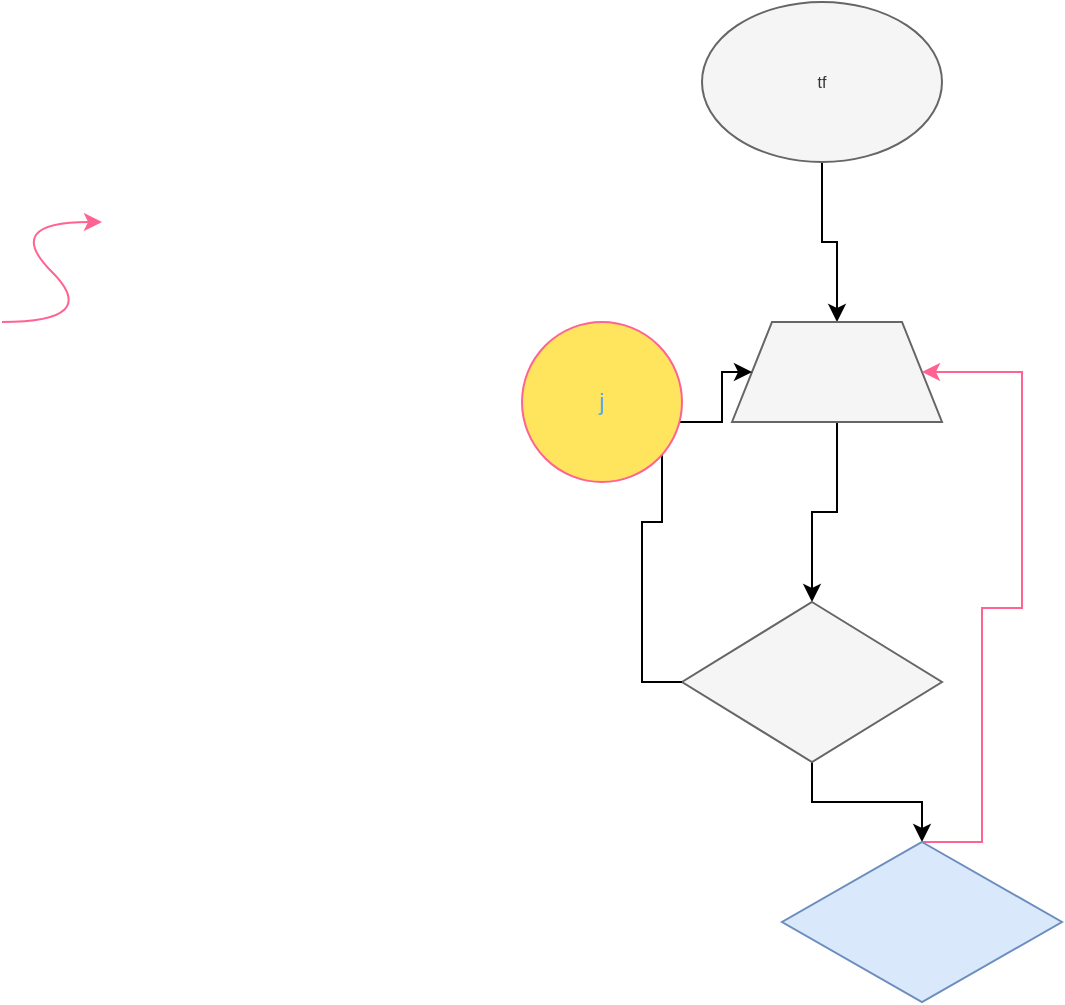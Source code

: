 <mxfile version="24.7.12">
  <diagram name="‫עמוד-1‬" id="OeMiV_mDGueH6J76bLRZ">
    <mxGraphModel dx="1659" dy="2047" grid="1" gridSize="10" guides="1" tooltips="1" connect="1" arrows="1" fold="1" page="1" pageScale="1" pageWidth="827" pageHeight="1169" math="0" shadow="0">
      <root>
        <mxCell id="0" />
        <mxCell id="1" parent="0" />
        <mxCell id="EXg7UF99_Dh8yU6rniP6-5" value="" style="edgeStyle=orthogonalEdgeStyle;rounded=0;orthogonalLoop=1;jettySize=auto;html=1;" edge="1" parent="1" source="EXg7UF99_Dh8yU6rniP6-1" target="EXg7UF99_Dh8yU6rniP6-4">
          <mxGeometry relative="1" as="geometry" />
        </mxCell>
        <mxCell id="EXg7UF99_Dh8yU6rniP6-1" value="tf" style="ellipse;whiteSpace=wrap;html=1;fillColor=#f5f5f5;fontColor=#333333;strokeColor=#666666;fontSize=8;" vertex="1" parent="1">
          <mxGeometry x="600" y="-1160" width="120" height="80" as="geometry" />
        </mxCell>
        <mxCell id="EXg7UF99_Dh8yU6rniP6-9" value="" style="edgeStyle=orthogonalEdgeStyle;rounded=0;orthogonalLoop=1;jettySize=auto;html=1;" edge="1" parent="1" source="EXg7UF99_Dh8yU6rniP6-4" target="EXg7UF99_Dh8yU6rniP6-8">
          <mxGeometry relative="1" as="geometry" />
        </mxCell>
        <mxCell id="EXg7UF99_Dh8yU6rniP6-4" value="" style="shape=trapezoid;perimeter=trapezoidPerimeter;whiteSpace=wrap;html=1;fixedSize=1;fillColor=#f5f5f5;fontColor=#333333;strokeColor=#666666;" vertex="1" parent="1">
          <mxGeometry x="615" y="-1000" width="105" height="50" as="geometry" />
        </mxCell>
        <mxCell id="EXg7UF99_Dh8yU6rniP6-12" value="" style="edgeStyle=orthogonalEdgeStyle;rounded=0;orthogonalLoop=1;jettySize=auto;html=1;" edge="1" parent="1" source="EXg7UF99_Dh8yU6rniP6-8" target="EXg7UF99_Dh8yU6rniP6-11">
          <mxGeometry relative="1" as="geometry" />
        </mxCell>
        <mxCell id="EXg7UF99_Dh8yU6rniP6-8" value="" style="rhombus;whiteSpace=wrap;html=1;fillColor=#f5f5f5;fontColor=#333333;strokeColor=#666666;" vertex="1" parent="1">
          <mxGeometry x="590" y="-860" width="130" height="80" as="geometry" />
        </mxCell>
        <mxCell id="EXg7UF99_Dh8yU6rniP6-10" style="edgeStyle=orthogonalEdgeStyle;rounded=0;orthogonalLoop=1;jettySize=auto;html=1;entryX=0;entryY=0.5;entryDx=0;entryDy=0;exitX=0;exitY=0.5;exitDx=0;exitDy=0;" edge="1" parent="1" source="EXg7UF99_Dh8yU6rniP6-8" target="EXg7UF99_Dh8yU6rniP6-4">
          <mxGeometry relative="1" as="geometry">
            <mxPoint x="751.6" y="-863.35" as="sourcePoint" />
            <mxPoint x="710.0" y="-940" as="targetPoint" />
            <Array as="points">
              <mxPoint x="570" y="-820" />
              <mxPoint x="570" y="-900" />
              <mxPoint x="580" y="-900" />
              <mxPoint x="580" y="-950" />
              <mxPoint x="610" y="-950" />
              <mxPoint x="610" y="-975" />
            </Array>
          </mxGeometry>
        </mxCell>
        <mxCell id="EXg7UF99_Dh8yU6rniP6-14" style="edgeStyle=orthogonalEdgeStyle;rounded=0;orthogonalLoop=1;jettySize=auto;html=1;exitX=0.5;exitY=0;exitDx=0;exitDy=0;strokeColor=#FF6392;fontColor=#5AA9E6;fillColor=#FFE45E;entryX=1;entryY=0.5;entryDx=0;entryDy=0;" edge="1" parent="1" source="EXg7UF99_Dh8yU6rniP6-11" target="EXg7UF99_Dh8yU6rniP6-4">
          <mxGeometry relative="1" as="geometry">
            <mxPoint x="740" y="-980" as="targetPoint" />
            <Array as="points">
              <mxPoint x="740" y="-740" />
              <mxPoint x="740" y="-857" />
              <mxPoint x="760" y="-857" />
              <mxPoint x="760" y="-975" />
            </Array>
          </mxGeometry>
        </mxCell>
        <mxCell id="EXg7UF99_Dh8yU6rniP6-11" value="" style="rhombus;whiteSpace=wrap;html=1;fillColor=#dae8fc;strokeColor=#6c8ebf;verticalAlign=middle;" vertex="1" parent="1">
          <mxGeometry x="640" y="-740" width="140" height="80" as="geometry" />
        </mxCell>
        <mxCell id="EXg7UF99_Dh8yU6rniP6-16" value="" style="curved=1;endArrow=classic;html=1;rounded=0;strokeColor=#FF6392;fontColor=#5AA9E6;fillColor=#FFE45E;" edge="1" parent="1">
          <mxGeometry width="50" height="50" relative="1" as="geometry">
            <mxPoint x="250" y="-1000" as="sourcePoint" />
            <mxPoint x="300" y="-1050" as="targetPoint" />
            <Array as="points">
              <mxPoint x="300" y="-1000" />
              <mxPoint x="250" y="-1050" />
            </Array>
          </mxGeometry>
        </mxCell>
        <mxCell id="EXg7UF99_Dh8yU6rniP6-19" value="j" style="ellipse;whiteSpace=wrap;html=1;strokeColor=#FF6392;fontColor=#5AA9E6;fillColor=#FFE45E;" vertex="1" parent="1">
          <mxGeometry x="510" y="-1000" width="80" height="80" as="geometry" />
        </mxCell>
      </root>
    </mxGraphModel>
  </diagram>
</mxfile>
